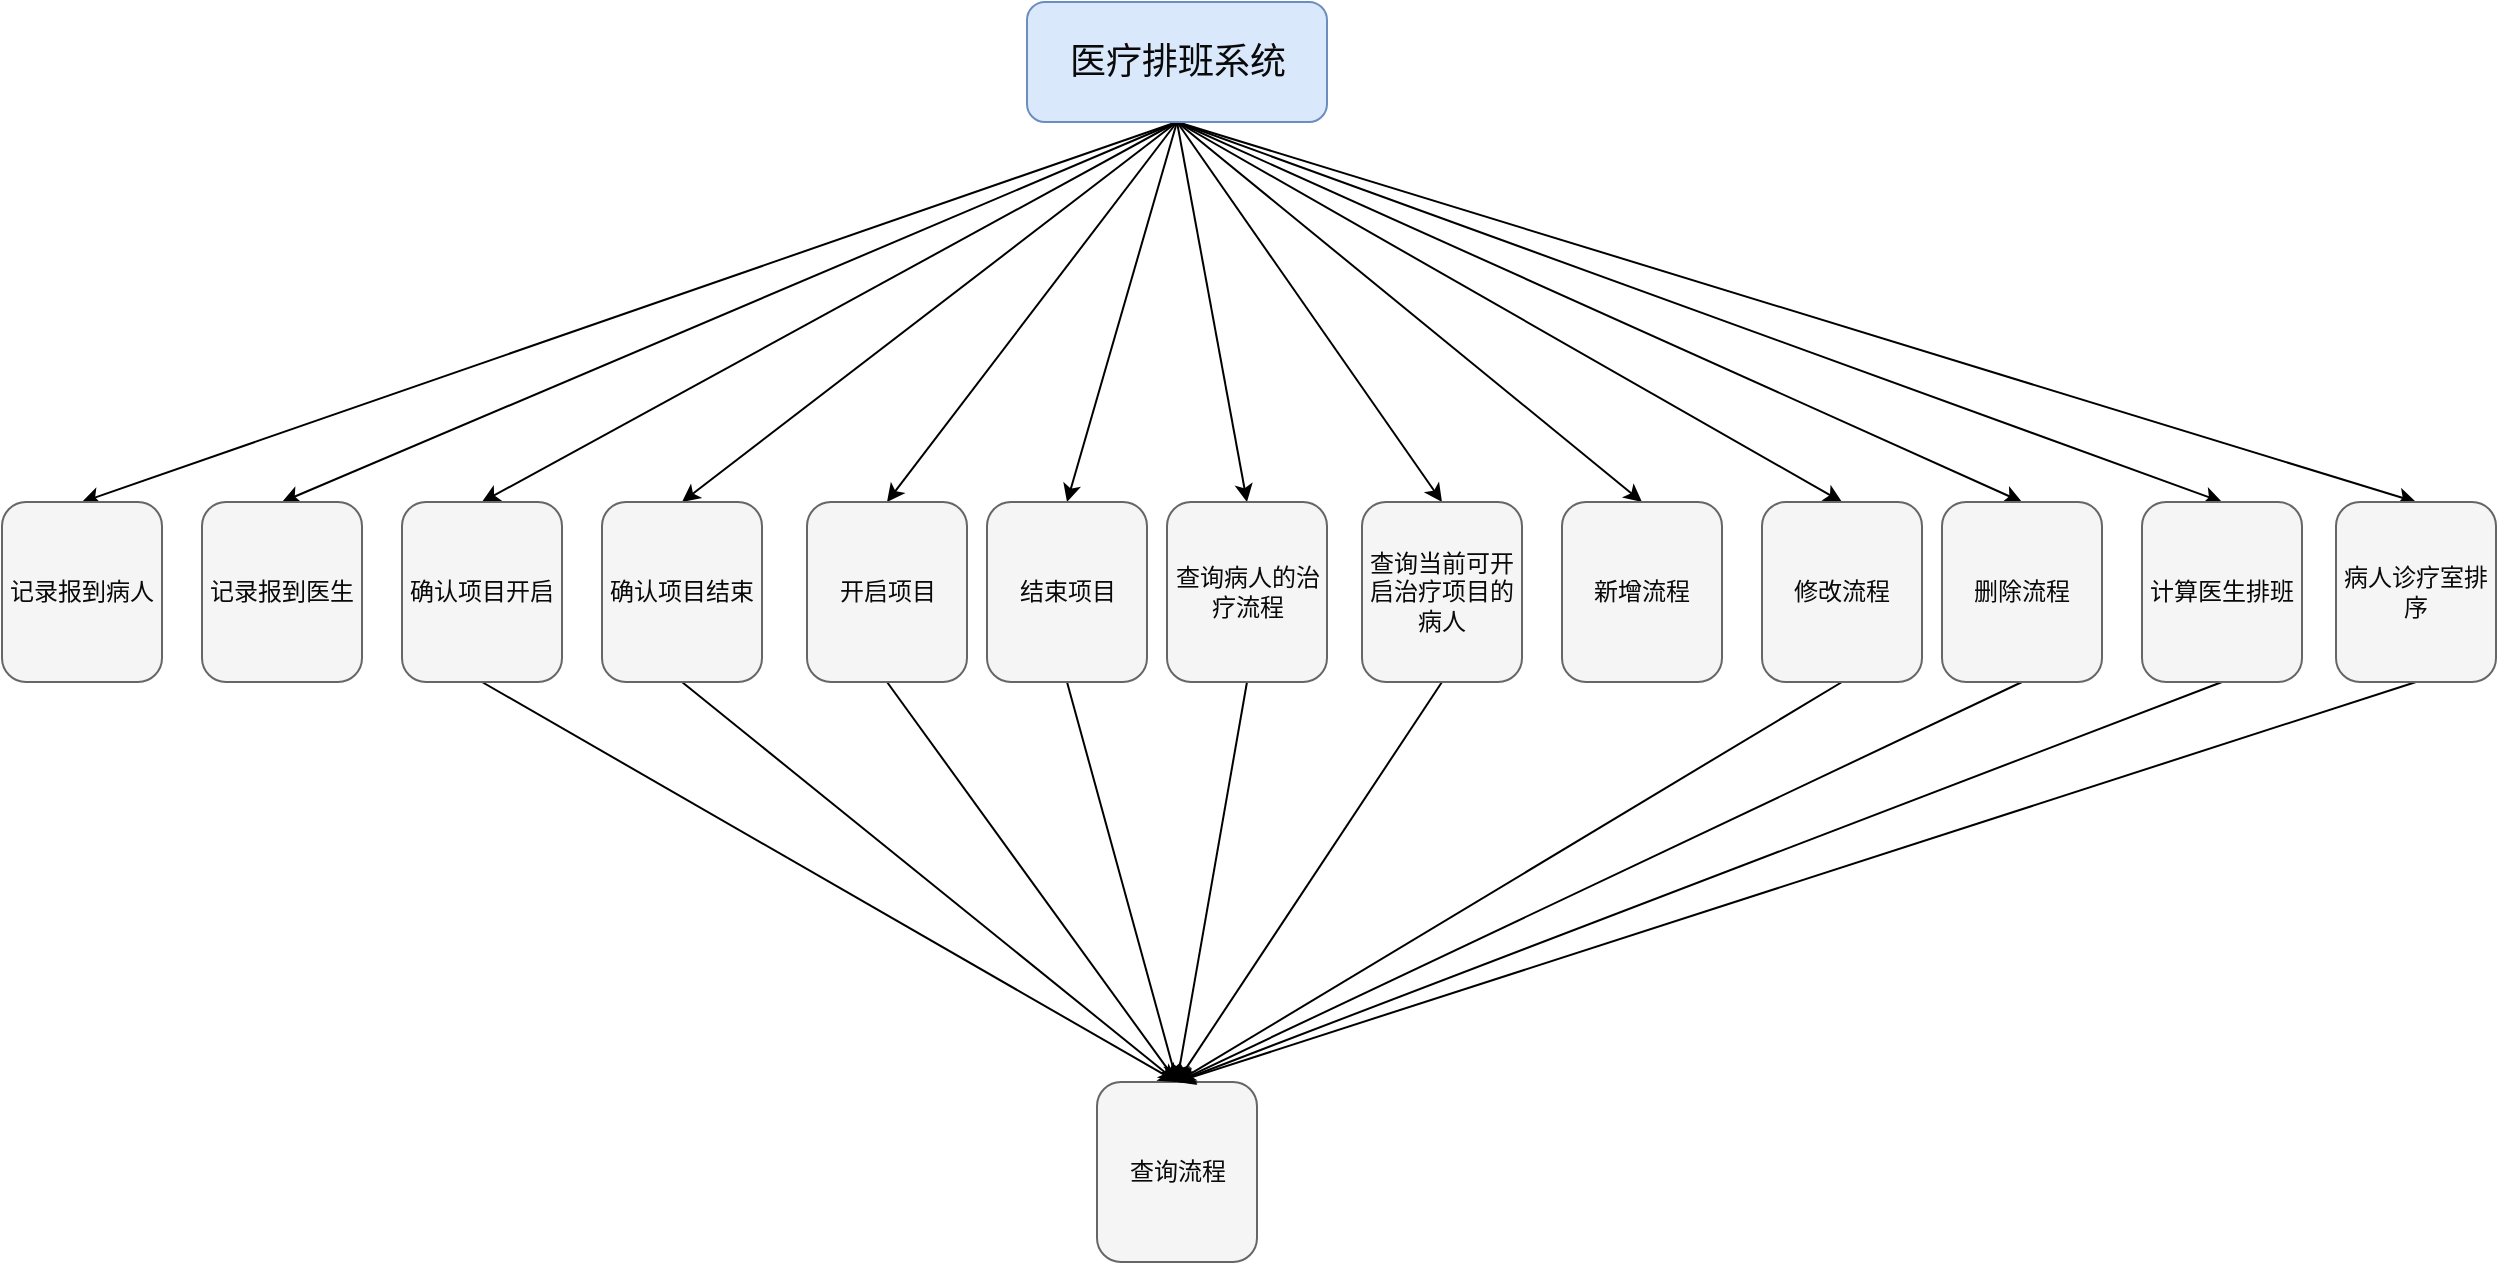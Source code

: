 <mxfile>
    <diagram id="Vdcmar5PcKfnTa18e6fP" name="第 1 页">
        <mxGraphModel dx="1469" dy="610" grid="1" gridSize="10" guides="1" tooltips="1" connect="1" arrows="1" fold="1" page="1" pageScale="1" pageWidth="1654" pageHeight="1169" math="0" shadow="0">
            <root>
                <mxCell id="0"/>
                <mxCell id="1" parent="0"/>
                <mxCell id="195" style="edgeStyle=none;html=1;exitX=1;exitY=0.5;exitDx=0;exitDy=0;entryX=0.5;entryY=0;entryDx=0;entryDy=0;" edge="1" parent="1" source="73" target="111">
                    <mxGeometry relative="1" as="geometry"/>
                </mxCell>
                <mxCell id="196" style="edgeStyle=none;html=1;exitX=1;exitY=0.5;exitDx=0;exitDy=0;entryX=0.5;entryY=0;entryDx=0;entryDy=0;" edge="1" parent="1" source="73" target="112">
                    <mxGeometry relative="1" as="geometry"/>
                </mxCell>
                <mxCell id="199" style="edgeStyle=none;html=1;exitX=1;exitY=0.5;exitDx=0;exitDy=0;entryX=0.5;entryY=0;entryDx=0;entryDy=0;" edge="1" parent="1" source="73" target="128">
                    <mxGeometry relative="1" as="geometry"/>
                </mxCell>
                <mxCell id="200" style="edgeStyle=none;html=1;exitX=1;exitY=0.5;exitDx=0;exitDy=0;entryX=0.5;entryY=0;entryDx=0;entryDy=0;" edge="1" parent="1" source="73" target="127">
                    <mxGeometry relative="1" as="geometry"/>
                </mxCell>
                <mxCell id="201" style="edgeStyle=none;html=1;exitX=1;exitY=0.5;exitDx=0;exitDy=0;entryX=0.5;entryY=0;entryDx=0;entryDy=0;" edge="1" parent="1" source="73" target="131">
                    <mxGeometry relative="1" as="geometry"/>
                </mxCell>
                <mxCell id="202" style="edgeStyle=none;html=1;exitX=1;exitY=0.5;exitDx=0;exitDy=0;entryX=0.5;entryY=0;entryDx=0;entryDy=0;" edge="1" parent="1" source="73" target="130">
                    <mxGeometry relative="1" as="geometry"/>
                </mxCell>
                <mxCell id="203" style="edgeStyle=none;html=1;exitX=1;exitY=0.5;exitDx=0;exitDy=0;entryX=0.5;entryY=0;entryDx=0;entryDy=0;" edge="1" parent="1" source="73" target="132">
                    <mxGeometry relative="1" as="geometry"/>
                </mxCell>
                <mxCell id="204" style="edgeStyle=none;html=1;exitX=1;exitY=0.5;exitDx=0;exitDy=0;entryX=0.5;entryY=0;entryDx=0;entryDy=0;" edge="1" parent="1" source="73" target="133">
                    <mxGeometry relative="1" as="geometry"/>
                </mxCell>
                <mxCell id="205" style="edgeStyle=none;html=1;exitX=1;exitY=0.5;exitDx=0;exitDy=0;entryX=0.5;entryY=0;entryDx=0;entryDy=0;" edge="1" parent="1" source="73" target="107">
                    <mxGeometry relative="1" as="geometry"/>
                </mxCell>
                <mxCell id="206" style="edgeStyle=none;html=1;exitX=1;exitY=0.5;exitDx=0;exitDy=0;entryX=0.5;entryY=0;entryDx=0;entryDy=0;" edge="1" parent="1" source="73" target="109">
                    <mxGeometry relative="1" as="geometry"/>
                </mxCell>
                <mxCell id="207" style="edgeStyle=none;html=1;exitX=1;exitY=0.5;exitDx=0;exitDy=0;entryX=0.5;entryY=0;entryDx=0;entryDy=0;" edge="1" parent="1" source="73" target="134">
                    <mxGeometry relative="1" as="geometry"/>
                </mxCell>
                <mxCell id="208" style="edgeStyle=none;html=1;exitX=1;exitY=0.5;exitDx=0;exitDy=0;entryX=0.5;entryY=0;entryDx=0;entryDy=0;" edge="1" parent="1" source="73" target="113">
                    <mxGeometry relative="1" as="geometry"/>
                </mxCell>
                <mxCell id="209" style="edgeStyle=none;html=1;exitX=1;exitY=0.5;exitDx=0;exitDy=0;entryX=0.5;entryY=0;entryDx=0;entryDy=0;" edge="1" parent="1" source="73" target="129">
                    <mxGeometry relative="1" as="geometry"/>
                </mxCell>
                <mxCell id="73" value="&lt;font style=&quot;font-size: 18px;&quot;&gt;医疗排班系统&lt;/font&gt;" style="rounded=1;whiteSpace=wrap;html=1;fillColor=#dae8fc;strokeColor=#6c8ebf;direction=south;fontColor=#0a0a0a;" vertex="1" parent="1">
                    <mxGeometry x="792.5" width="150" height="60" as="geometry"/>
                </mxCell>
                <mxCell id="86" value="查询流程" style="rounded=1;whiteSpace=wrap;html=1;fontColor=#0a0a0a;rotation=0;fillColor=#f5f5f5;strokeColor=#666666;" vertex="1" parent="1">
                    <mxGeometry x="827.5" y="540" width="80" height="90" as="geometry"/>
                </mxCell>
                <mxCell id="107" value="新增流程" style="rounded=1;whiteSpace=wrap;html=1;fontColor=#0a0a0a;rotation=0;fillColor=#f5f5f5;strokeColor=#666666;" vertex="1" parent="1">
                    <mxGeometry x="1060" y="250" width="80" height="90" as="geometry"/>
                </mxCell>
                <mxCell id="189" style="edgeStyle=none;html=1;exitX=0.5;exitY=1;exitDx=0;exitDy=0;entryX=0.5;entryY=0;entryDx=0;entryDy=0;" edge="1" parent="1" source="109" target="86">
                    <mxGeometry relative="1" as="geometry"/>
                </mxCell>
                <mxCell id="109" value="修改流程" style="rounded=1;whiteSpace=wrap;html=1;fontColor=#0a0a0a;rotation=0;fillColor=#f5f5f5;strokeColor=#666666;" vertex="1" parent="1">
                    <mxGeometry x="1160" y="250" width="80" height="90" as="geometry"/>
                </mxCell>
                <mxCell id="111" value="记录报到病人" style="rounded=1;whiteSpace=wrap;html=1;fontColor=#0a0a0a;rotation=0;fillColor=#f5f5f5;strokeColor=#666666;" vertex="1" parent="1">
                    <mxGeometry x="280" y="250" width="80" height="90" as="geometry"/>
                </mxCell>
                <mxCell id="112" value="记录报到医生" style="rounded=1;whiteSpace=wrap;html=1;fontColor=#0a0a0a;rotation=0;fillColor=#f5f5f5;strokeColor=#666666;" vertex="1" parent="1">
                    <mxGeometry x="380" y="250" width="80" height="90" as="geometry"/>
                </mxCell>
                <mxCell id="191" style="edgeStyle=none;html=1;exitX=0.5;exitY=1;exitDx=0;exitDy=0;entryX=0.5;entryY=0;entryDx=0;entryDy=0;" edge="1" parent="1" source="113" target="86">
                    <mxGeometry relative="1" as="geometry"/>
                </mxCell>
                <mxCell id="113" value="计算医生排班" style="rounded=1;whiteSpace=wrap;html=1;fontColor=#0a0a0a;rotation=0;fillColor=#f5f5f5;strokeColor=#666666;" vertex="1" parent="1">
                    <mxGeometry x="1350" y="250" width="80" height="90" as="geometry"/>
                </mxCell>
                <mxCell id="193" style="edgeStyle=none;html=1;exitX=0.5;exitY=1;exitDx=0;exitDy=0;entryX=0.5;entryY=0;entryDx=0;entryDy=0;" edge="1" parent="1" source="127" target="86">
                    <mxGeometry relative="1" as="geometry"/>
                </mxCell>
                <mxCell id="127" value="确认项目结束" style="rounded=1;whiteSpace=wrap;html=1;fontColor=#0a0a0a;rotation=0;fillColor=#f5f5f5;strokeColor=#666666;" vertex="1" parent="1">
                    <mxGeometry x="580" y="250" width="80" height="90" as="geometry"/>
                </mxCell>
                <mxCell id="194" style="edgeStyle=none;html=1;exitX=0.5;exitY=1;exitDx=0;exitDy=0;entryX=0.5;entryY=0;entryDx=0;entryDy=0;" edge="1" parent="1" source="128" target="86">
                    <mxGeometry relative="1" as="geometry"/>
                </mxCell>
                <mxCell id="128" value="确认项目开启" style="rounded=1;whiteSpace=wrap;html=1;fontColor=#0a0a0a;rotation=0;fillColor=#f5f5f5;strokeColor=#666666;" vertex="1" parent="1">
                    <mxGeometry x="480" y="250" width="80" height="90" as="geometry"/>
                </mxCell>
                <mxCell id="192" style="edgeStyle=none;html=1;exitX=0.5;exitY=1;exitDx=0;exitDy=0;entryX=0.5;entryY=0;entryDx=0;entryDy=0;" edge="1" parent="1" source="129" target="86">
                    <mxGeometry relative="1" as="geometry"/>
                </mxCell>
                <mxCell id="129" value="病人诊疗室排序" style="rounded=1;whiteSpace=wrap;html=1;fontColor=#0a0a0a;rotation=0;fillColor=#f5f5f5;strokeColor=#666666;" vertex="1" parent="1">
                    <mxGeometry x="1447" y="250" width="80" height="90" as="geometry"/>
                </mxCell>
                <mxCell id="180" style="edgeStyle=none;html=1;exitX=0.5;exitY=1;exitDx=0;exitDy=0;entryX=0.5;entryY=0;entryDx=0;entryDy=0;" edge="1" parent="1" source="130" target="86">
                    <mxGeometry relative="1" as="geometry"/>
                </mxCell>
                <mxCell id="130" value="结束项目" style="rounded=1;whiteSpace=wrap;html=1;fontColor=#0a0a0a;rotation=0;fillColor=#f5f5f5;strokeColor=#666666;" vertex="1" parent="1">
                    <mxGeometry x="772.5" y="250" width="80" height="90" as="geometry"/>
                </mxCell>
                <mxCell id="181" style="edgeStyle=none;html=1;exitX=0.5;exitY=1;exitDx=0;exitDy=0;entryX=0.5;entryY=0;entryDx=0;entryDy=0;" edge="1" parent="1" source="131" target="86">
                    <mxGeometry relative="1" as="geometry"/>
                </mxCell>
                <mxCell id="131" value="开启项目" style="rounded=1;whiteSpace=wrap;html=1;fontColor=#0a0a0a;rotation=0;fillColor=#f5f5f5;strokeColor=#666666;" vertex="1" parent="1">
                    <mxGeometry x="682.5" y="250" width="80" height="90" as="geometry"/>
                </mxCell>
                <mxCell id="179" style="edgeStyle=none;html=1;exitX=0.5;exitY=1;exitDx=0;exitDy=0;entryX=0.5;entryY=0;entryDx=0;entryDy=0;" edge="1" parent="1" source="132" target="86">
                    <mxGeometry relative="1" as="geometry"/>
                </mxCell>
                <mxCell id="132" value="查询病人的治疗流程" style="rounded=1;whiteSpace=wrap;html=1;fontColor=#0a0a0a;rotation=0;fillColor=#f5f5f5;strokeColor=#666666;" vertex="1" parent="1">
                    <mxGeometry x="862.5" y="250" width="80" height="90" as="geometry"/>
                </mxCell>
                <mxCell id="187" style="edgeStyle=none;html=1;exitX=0.5;exitY=1;exitDx=0;exitDy=0;entryX=0.5;entryY=0;entryDx=0;entryDy=0;" edge="1" parent="1" source="133" target="86">
                    <mxGeometry relative="1" as="geometry">
                        <mxPoint x="750" y="560" as="targetPoint"/>
                    </mxGeometry>
                </mxCell>
                <mxCell id="133" value="查询当前可开启治疗项目的病人" style="rounded=1;whiteSpace=wrap;html=1;fontColor=#0a0a0a;rotation=0;fillColor=#f5f5f5;strokeColor=#666666;" vertex="1" parent="1">
                    <mxGeometry x="960" y="250" width="80" height="90" as="geometry"/>
                </mxCell>
                <mxCell id="190" style="edgeStyle=none;html=1;exitX=0.5;exitY=1;exitDx=0;exitDy=0;entryX=0.5;entryY=0;entryDx=0;entryDy=0;" edge="1" parent="1" source="134" target="86">
                    <mxGeometry relative="1" as="geometry"/>
                </mxCell>
                <mxCell id="134" value="删除流程" style="rounded=1;whiteSpace=wrap;html=1;fontColor=#0a0a0a;rotation=0;fillColor=#f5f5f5;strokeColor=#666666;" vertex="1" parent="1">
                    <mxGeometry x="1250" y="250" width="80" height="90" as="geometry"/>
                </mxCell>
            </root>
        </mxGraphModel>
    </diagram>
</mxfile>